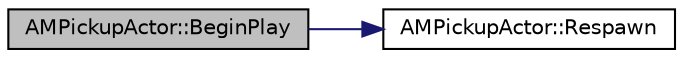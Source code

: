 digraph "AMPickupActor::BeginPlay"
{
 // LATEX_PDF_SIZE
  edge [fontname="Helvetica",fontsize="10",labelfontname="Helvetica",labelfontsize="10"];
  node [fontname="Helvetica",fontsize="10",shape=record];
  rankdir="LR";
  Node1 [label="AMPickupActor::BeginPlay",height=0.2,width=0.4,color="black", fillcolor="grey75", style="filled", fontcolor="black",tooltip=" "];
  Node1 -> Node2 [color="midnightblue",fontsize="10",style="solid",fontname="Helvetica"];
  Node2 [label="AMPickupActor::Respawn",height=0.2,width=0.4,color="black", fillcolor="white", style="filled",URL="$class_a_m_pickup_actor.html#a9334eaeabc6cd1d13ec0f362d0a50d36",tooltip=" "];
}
